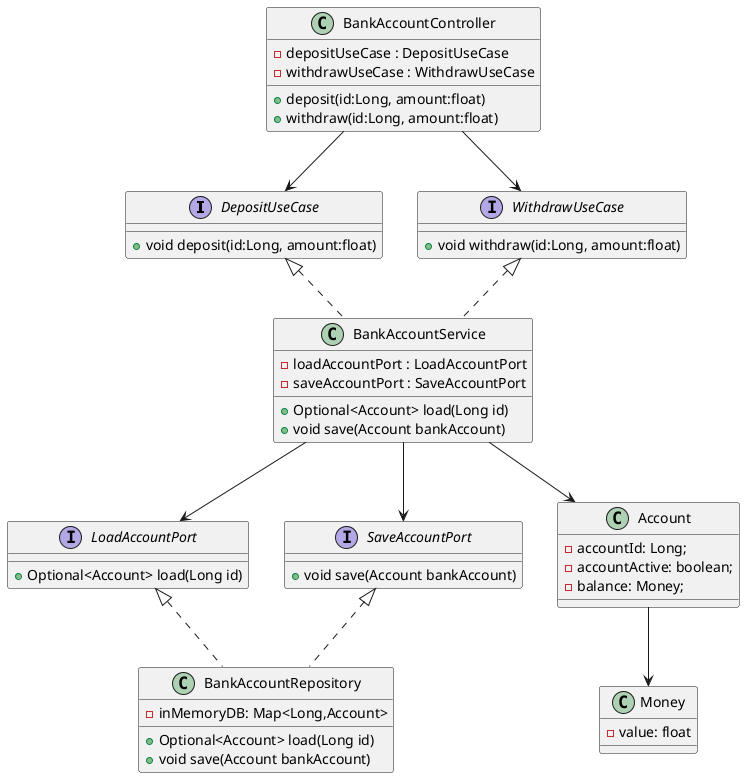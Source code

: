 @startuml "POC Class Diagram"
interface DepositUseCase {
    +void deposit(id:Long, amount:float)
}
interface WithdrawUseCase {
    +void withdraw(id:Long, amount:float)
}
interface LoadAccountPort{
    +Optional<Account> load(Long id)
}
interface SaveAccountPort {
    +void save(Account bankAccount)
}
class Money {
    -{field} value: float
}
class Account {
    -{field} accountId: Long;
    -{field} accountActive: boolean;
    -{field} balance: Money;
}
class BankAccountRepository implements LoadAccountPort, SaveAccountPort {
    -{field} inMemoryDB: Map<Long,Account>
    +Optional<Account> load(Long id)
    +void save(Account bankAccount)
} 
class BankAccountService implements DepositUseCase, WithdrawUseCase {
    -{field} loadAccountPort : LoadAccountPort
    -{field} saveAccountPort : SaveAccountPort
    +Optional<Account> load(Long id)
    +void save(Account bankAccount)
}
class BankAccountController {
    -{field} depositUseCase : DepositUseCase
    -{field} withdrawUseCase : WithdrawUseCase
    +deposit(id:Long, amount:float)
    +withdraw(id:Long, amount:float)
}

BankAccountController --> DepositUseCase
BankAccountController --> WithdrawUseCase
BankAccountService --> LoadAccountPort
BankAccountService --> SaveAccountPort
BankAccountService --> Account
Account --> Money
@enduml